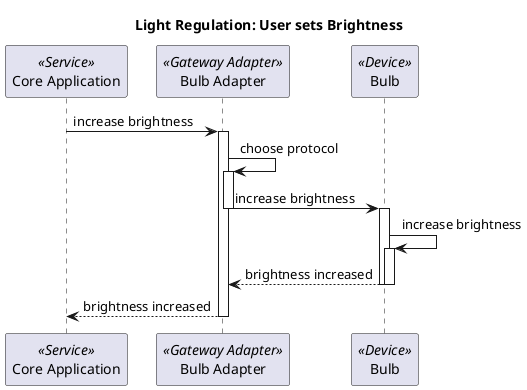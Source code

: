 @startuml sequence
title Light Regulation: User sets Brightness
participant ca as "Core Application" <<Service>>
participant ba as "Bulb Adapter" <<Gateway Adapter>>
participant b as "Bulb" <<Device>>

ca -> ba: increase brightness
activate ba
ba -> ba: choose protocol
activate ba
ba -> b: increase brightness
deactivate ba
activate b
b->b: increase brightness
activate b
b --> ba: brightness increased
deactivate b
deactivate b
ba --> ca: brightness increased
deactivate ba
@enduml
